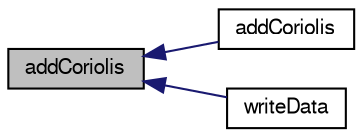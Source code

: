 digraph "addCoriolis"
{
  bgcolor="transparent";
  edge [fontname="FreeSans",fontsize="10",labelfontname="FreeSans",labelfontsize="10"];
  node [fontname="FreeSans",fontsize="10",shape=record];
  rankdir="LR";
  Node407 [label="addCoriolis",height=0.2,width=0.4,color="black", fillcolor="grey75", style="filled", fontcolor="black"];
  Node407 -> Node408 [dir="back",color="midnightblue",fontsize="10",style="solid",fontname="FreeSans"];
  Node408 [label="addCoriolis",height=0.2,width=0.4,color="black",URL="$a21902.html#a8550e3181023c5ad04cbe14c42a6080a",tooltip="Add the Coriolis force contribution to the momentum equation. "];
  Node407 -> Node409 [dir="back",color="midnightblue",fontsize="10",style="solid",fontname="FreeSans"];
  Node409 [label="writeData",height=0.2,width=0.4,color="black",URL="$a21902.html#a4c658e15d7e8f5819cdc0eedbbbeb85e",tooltip="Write data to Ostream. "];
}

